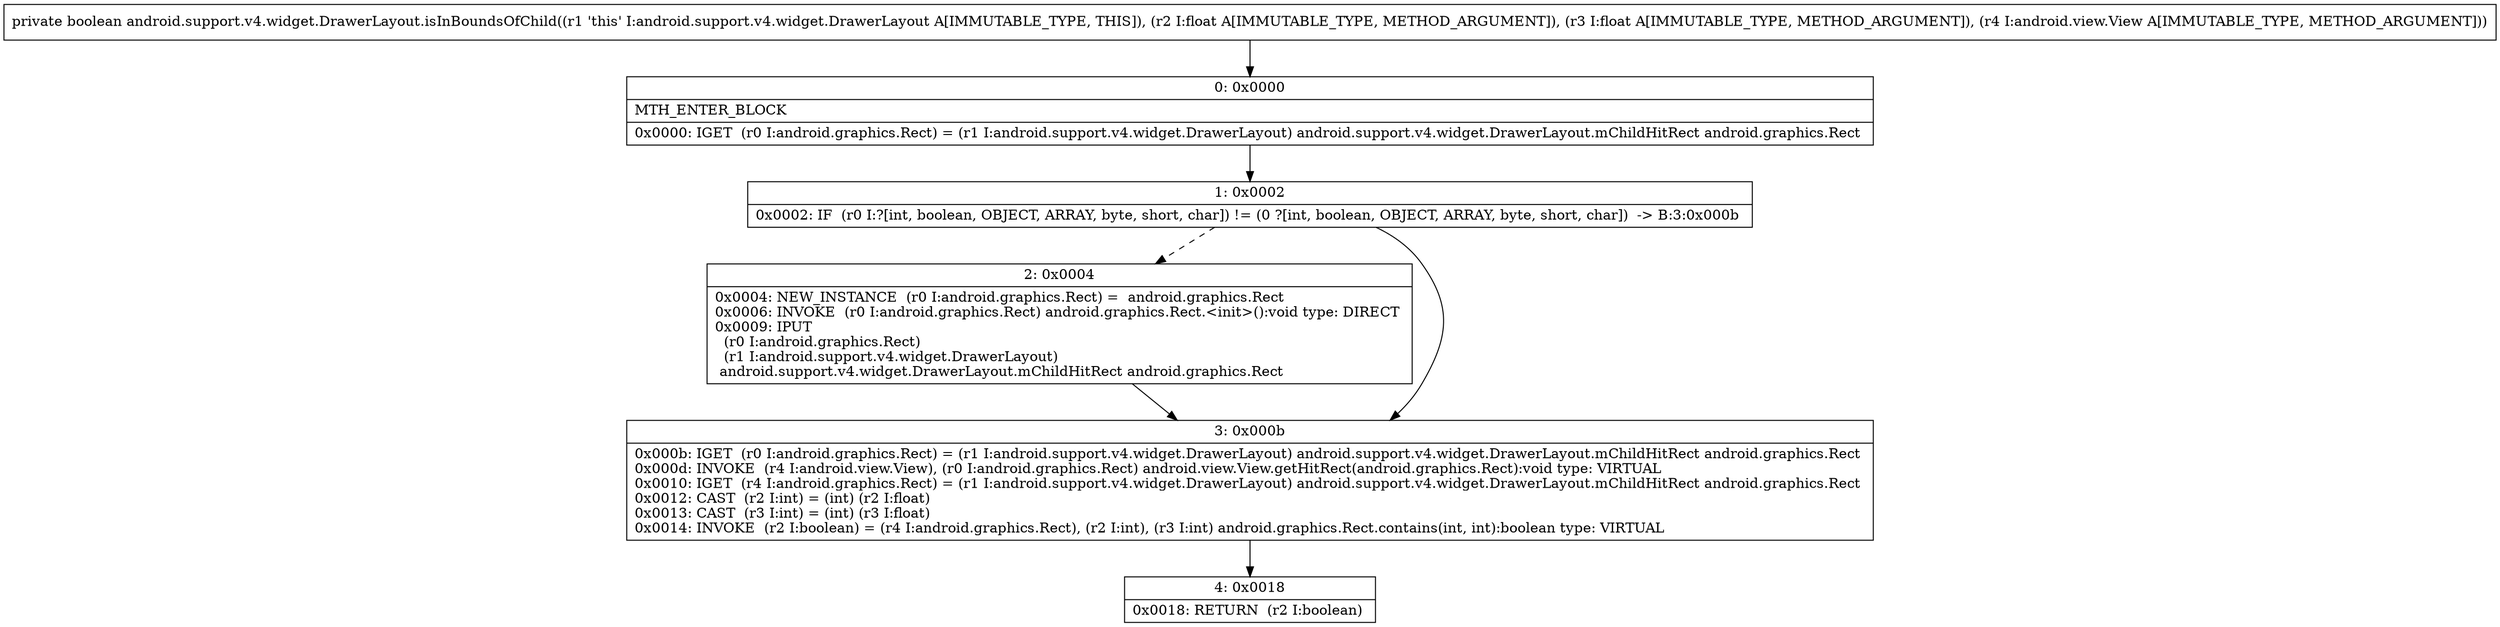 digraph "CFG forandroid.support.v4.widget.DrawerLayout.isInBoundsOfChild(FFLandroid\/view\/View;)Z" {
Node_0 [shape=record,label="{0\:\ 0x0000|MTH_ENTER_BLOCK\l|0x0000: IGET  (r0 I:android.graphics.Rect) = (r1 I:android.support.v4.widget.DrawerLayout) android.support.v4.widget.DrawerLayout.mChildHitRect android.graphics.Rect \l}"];
Node_1 [shape=record,label="{1\:\ 0x0002|0x0002: IF  (r0 I:?[int, boolean, OBJECT, ARRAY, byte, short, char]) != (0 ?[int, boolean, OBJECT, ARRAY, byte, short, char])  \-\> B:3:0x000b \l}"];
Node_2 [shape=record,label="{2\:\ 0x0004|0x0004: NEW_INSTANCE  (r0 I:android.graphics.Rect) =  android.graphics.Rect \l0x0006: INVOKE  (r0 I:android.graphics.Rect) android.graphics.Rect.\<init\>():void type: DIRECT \l0x0009: IPUT  \l  (r0 I:android.graphics.Rect)\l  (r1 I:android.support.v4.widget.DrawerLayout)\l android.support.v4.widget.DrawerLayout.mChildHitRect android.graphics.Rect \l}"];
Node_3 [shape=record,label="{3\:\ 0x000b|0x000b: IGET  (r0 I:android.graphics.Rect) = (r1 I:android.support.v4.widget.DrawerLayout) android.support.v4.widget.DrawerLayout.mChildHitRect android.graphics.Rect \l0x000d: INVOKE  (r4 I:android.view.View), (r0 I:android.graphics.Rect) android.view.View.getHitRect(android.graphics.Rect):void type: VIRTUAL \l0x0010: IGET  (r4 I:android.graphics.Rect) = (r1 I:android.support.v4.widget.DrawerLayout) android.support.v4.widget.DrawerLayout.mChildHitRect android.graphics.Rect \l0x0012: CAST  (r2 I:int) = (int) (r2 I:float) \l0x0013: CAST  (r3 I:int) = (int) (r3 I:float) \l0x0014: INVOKE  (r2 I:boolean) = (r4 I:android.graphics.Rect), (r2 I:int), (r3 I:int) android.graphics.Rect.contains(int, int):boolean type: VIRTUAL \l}"];
Node_4 [shape=record,label="{4\:\ 0x0018|0x0018: RETURN  (r2 I:boolean) \l}"];
MethodNode[shape=record,label="{private boolean android.support.v4.widget.DrawerLayout.isInBoundsOfChild((r1 'this' I:android.support.v4.widget.DrawerLayout A[IMMUTABLE_TYPE, THIS]), (r2 I:float A[IMMUTABLE_TYPE, METHOD_ARGUMENT]), (r3 I:float A[IMMUTABLE_TYPE, METHOD_ARGUMENT]), (r4 I:android.view.View A[IMMUTABLE_TYPE, METHOD_ARGUMENT])) }"];
MethodNode -> Node_0;
Node_0 -> Node_1;
Node_1 -> Node_2[style=dashed];
Node_1 -> Node_3;
Node_2 -> Node_3;
Node_3 -> Node_4;
}


